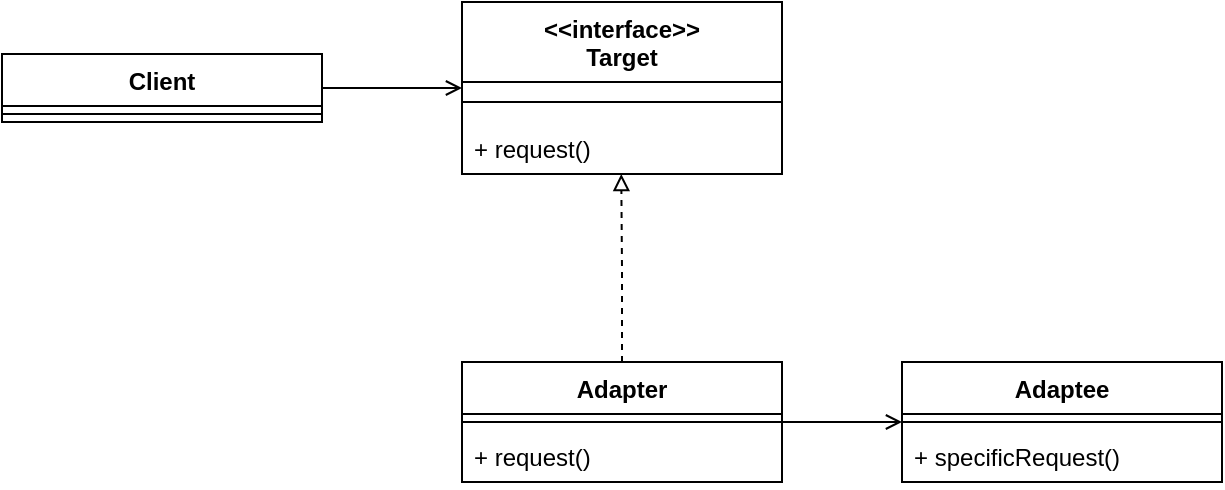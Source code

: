<mxfile version="23.1.5" type="device">
  <diagram name="페이지-1" id="lFV1YD6chm_vOwKA6WIK">
    <mxGraphModel dx="718" dy="550" grid="1" gridSize="10" guides="1" tooltips="1" connect="1" arrows="1" fold="1" page="1" pageScale="1" pageWidth="827" pageHeight="1169" math="0" shadow="0">
      <root>
        <mxCell id="0" />
        <mxCell id="1" parent="0" />
        <mxCell id="A_2IwuR_Y9e4C9L7E1-D-15" style="edgeStyle=orthogonalEdgeStyle;rounded=0;orthogonalLoop=1;jettySize=auto;html=1;exitX=1;exitY=0.5;exitDx=0;exitDy=0;endArrow=open;endFill=0;" edge="1" parent="1" source="A_2IwuR_Y9e4C9L7E1-D-1" target="A_2IwuR_Y9e4C9L7E1-D-5">
          <mxGeometry relative="1" as="geometry" />
        </mxCell>
        <mxCell id="A_2IwuR_Y9e4C9L7E1-D-1" value="Client" style="swimlane;fontStyle=1;align=center;verticalAlign=top;childLayout=stackLayout;horizontal=1;startSize=26;horizontalStack=0;resizeParent=1;resizeParentMax=0;resizeLast=0;collapsible=1;marginBottom=0;whiteSpace=wrap;html=1;" vertex="1" parent="1">
          <mxGeometry x="80" y="306" width="160" height="34" as="geometry" />
        </mxCell>
        <mxCell id="A_2IwuR_Y9e4C9L7E1-D-3" value="" style="line;strokeWidth=1;fillColor=none;align=left;verticalAlign=middle;spacingTop=-1;spacingLeft=3;spacingRight=3;rotatable=0;labelPosition=right;points=[];portConstraint=eastwest;strokeColor=inherit;" vertex="1" parent="A_2IwuR_Y9e4C9L7E1-D-1">
          <mxGeometry y="26" width="160" height="8" as="geometry" />
        </mxCell>
        <mxCell id="A_2IwuR_Y9e4C9L7E1-D-5" value="&amp;lt;&amp;lt;interface&amp;gt;&amp;gt;&lt;br&gt;Target" style="swimlane;fontStyle=1;align=center;verticalAlign=top;childLayout=stackLayout;horizontal=1;startSize=40;horizontalStack=0;resizeParent=1;resizeParentMax=0;resizeLast=0;collapsible=1;marginBottom=0;whiteSpace=wrap;html=1;" vertex="1" parent="1">
          <mxGeometry x="310" y="280" width="160" height="86" as="geometry" />
        </mxCell>
        <mxCell id="A_2IwuR_Y9e4C9L7E1-D-6" value="" style="line;strokeWidth=1;fillColor=none;align=left;verticalAlign=middle;spacingTop=-1;spacingLeft=3;spacingRight=3;rotatable=0;labelPosition=right;points=[];portConstraint=eastwest;strokeColor=inherit;" vertex="1" parent="A_2IwuR_Y9e4C9L7E1-D-5">
          <mxGeometry y="40" width="160" height="20" as="geometry" />
        </mxCell>
        <mxCell id="A_2IwuR_Y9e4C9L7E1-D-22" value="+ request()" style="text;strokeColor=none;fillColor=none;align=left;verticalAlign=top;spacingLeft=4;spacingRight=4;overflow=hidden;rotatable=0;points=[[0,0.5],[1,0.5]];portConstraint=eastwest;whiteSpace=wrap;html=1;" vertex="1" parent="A_2IwuR_Y9e4C9L7E1-D-5">
          <mxGeometry y="60" width="160" height="26" as="geometry" />
        </mxCell>
        <mxCell id="A_2IwuR_Y9e4C9L7E1-D-17" value="" style="edgeStyle=orthogonalEdgeStyle;rounded=0;orthogonalLoop=1;jettySize=auto;html=1;endArrow=block;endFill=0;dashed=1;exitX=0.5;exitY=0;exitDx=0;exitDy=0;" edge="1" parent="1" source="A_2IwuR_Y9e4C9L7E1-D-11">
          <mxGeometry relative="1" as="geometry">
            <mxPoint x="389.63" y="486.0" as="sourcePoint" />
            <mxPoint x="389.63" y="366.0" as="targetPoint" />
            <Array as="points" />
          </mxGeometry>
        </mxCell>
        <mxCell id="A_2IwuR_Y9e4C9L7E1-D-18" value="" style="edgeStyle=orthogonalEdgeStyle;rounded=0;orthogonalLoop=1;jettySize=auto;html=1;entryX=0;entryY=0.5;entryDx=0;entryDy=0;endArrow=open;endFill=0;" edge="1" parent="1" source="A_2IwuR_Y9e4C9L7E1-D-11" target="A_2IwuR_Y9e4C9L7E1-D-13">
          <mxGeometry relative="1" as="geometry">
            <Array as="points" />
          </mxGeometry>
        </mxCell>
        <mxCell id="A_2IwuR_Y9e4C9L7E1-D-11" value="Adapter" style="swimlane;fontStyle=1;align=center;verticalAlign=top;childLayout=stackLayout;horizontal=1;startSize=26;horizontalStack=0;resizeParent=1;resizeParentMax=0;resizeLast=0;collapsible=1;marginBottom=0;whiteSpace=wrap;html=1;" vertex="1" parent="1">
          <mxGeometry x="310" y="460" width="160" height="60" as="geometry" />
        </mxCell>
        <mxCell id="A_2IwuR_Y9e4C9L7E1-D-12" value="" style="line;strokeWidth=1;fillColor=none;align=left;verticalAlign=middle;spacingTop=-1;spacingLeft=3;spacingRight=3;rotatable=0;labelPosition=right;points=[];portConstraint=eastwest;strokeColor=inherit;" vertex="1" parent="A_2IwuR_Y9e4C9L7E1-D-11">
          <mxGeometry y="26" width="160" height="8" as="geometry" />
        </mxCell>
        <mxCell id="A_2IwuR_Y9e4C9L7E1-D-24" value="+ request()" style="text;strokeColor=none;fillColor=none;align=left;verticalAlign=top;spacingLeft=4;spacingRight=4;overflow=hidden;rotatable=0;points=[[0,0.5],[1,0.5]];portConstraint=eastwest;whiteSpace=wrap;html=1;" vertex="1" parent="A_2IwuR_Y9e4C9L7E1-D-11">
          <mxGeometry y="34" width="160" height="26" as="geometry" />
        </mxCell>
        <mxCell id="A_2IwuR_Y9e4C9L7E1-D-13" value="Adaptee" style="swimlane;fontStyle=1;align=center;verticalAlign=top;childLayout=stackLayout;horizontal=1;startSize=26;horizontalStack=0;resizeParent=1;resizeParentMax=0;resizeLast=0;collapsible=1;marginBottom=0;whiteSpace=wrap;html=1;" vertex="1" parent="1">
          <mxGeometry x="530" y="460" width="160" height="60" as="geometry" />
        </mxCell>
        <mxCell id="A_2IwuR_Y9e4C9L7E1-D-14" value="" style="line;strokeWidth=1;fillColor=none;align=left;verticalAlign=middle;spacingTop=-1;spacingLeft=3;spacingRight=3;rotatable=0;labelPosition=right;points=[];portConstraint=eastwest;strokeColor=inherit;" vertex="1" parent="A_2IwuR_Y9e4C9L7E1-D-13">
          <mxGeometry y="26" width="160" height="8" as="geometry" />
        </mxCell>
        <mxCell id="A_2IwuR_Y9e4C9L7E1-D-25" value="+ specificRequest()" style="text;strokeColor=none;fillColor=none;align=left;verticalAlign=top;spacingLeft=4;spacingRight=4;overflow=hidden;rotatable=0;points=[[0,0.5],[1,0.5]];portConstraint=eastwest;whiteSpace=wrap;html=1;" vertex="1" parent="A_2IwuR_Y9e4C9L7E1-D-13">
          <mxGeometry y="34" width="160" height="26" as="geometry" />
        </mxCell>
      </root>
    </mxGraphModel>
  </diagram>
</mxfile>
